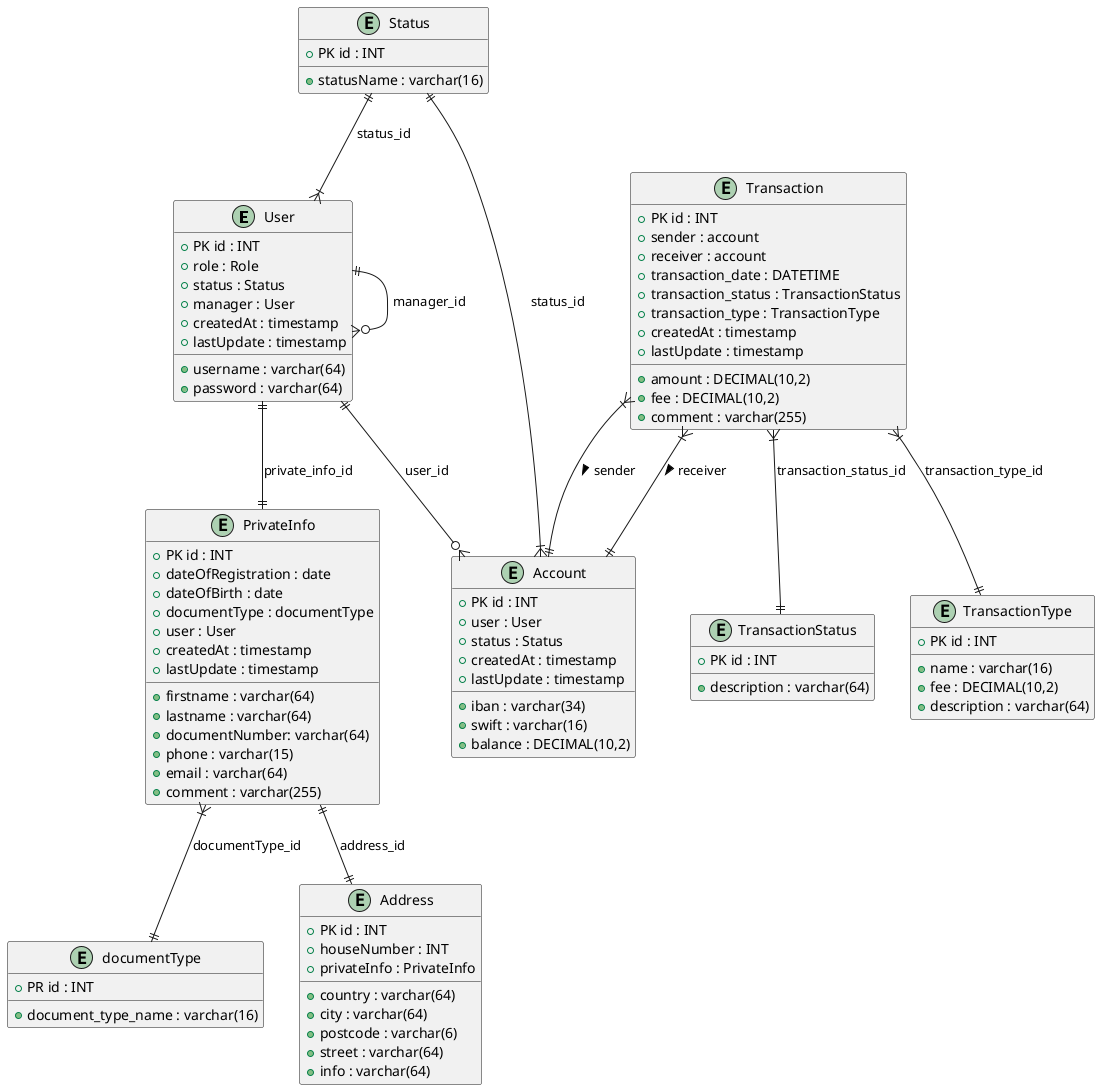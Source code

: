 @startuml

entity User {
   + PK id : INT
   + username : varchar(64)
   + password : varchar(64)
   + role : Role
   + status : Status
   + manager : User
   + createdAt : timestamp
   + lastUpdate : timestamp
}

entity PrivateInfo {
   + PK id : INT
   + firstname : varchar(64)
   + lastname : varchar(64)
   + dateOfRegistration : date
   + dateOfBirth : date
   + documentType : documentType
   + documentNumber: varchar(64)
   + phone : varchar(15)
   + email : varchar(64)
   + comment : varchar(255)
   + user : User
   + createdAt : timestamp
   + lastUpdate : timestamp
}

entity documentType{
    + PR id : INT
    + document_type_name : varchar(16)
}

entity Address {
   + PK id : INT
   + country : varchar(64)
   + city : varchar(64)
   + postcode : varchar(6)
   + street : varchar(64)
   + houseNumber : INT
   + privateInfo : PrivateInfo
   + info : varchar(64)
}

entity Account {
   + PK id : INT
   + user : User
   + iban : varchar(34)
   + swift : varchar(16)
   + status : Status
   + balance : DECIMAL(10,2)
   + createdAt : timestamp
   + lastUpdate : timestamp
}
entity Status{
    + PK id : INT
    + statusName : varchar(16)
}

entity Transaction {
   + PK id : INT
   + sender : account
   + receiver : account
   + amount : DECIMAL(10,2)
   + fee : DECIMAL(10,2)
   + comment : varchar(255)
   + transaction_date : DATETIME
   + transaction_status : TransactionStatus
   + transaction_type : TransactionType
   + createdAt : timestamp
   + lastUpdate : timestamp
}

entity TransactionStatus {
   + PK id : INT
   + description : varchar(64)
}

entity TransactionType {
   + PK id : INT
   + name : varchar(16)
   + fee : DECIMAL(10,2)
   + description : varchar(64)
}

User ||--|| PrivateInfo : private_info_id
User ||--o{ User : manager_id
User ||--o{ Account : user_id
PrivateInfo ||--|| Address : address_id
PrivateInfo }|--|| documentType : documentType_id

Transaction }|--|| Account : sender >
Transaction }|--|| Account : receiver >
Transaction }|--|| TransactionStatus : transaction_status_id
Transaction }|--|| TransactionType : transaction_type_id

Status ||--|{ Account : status_id
Status ||--|{ User : status_id

@enduml